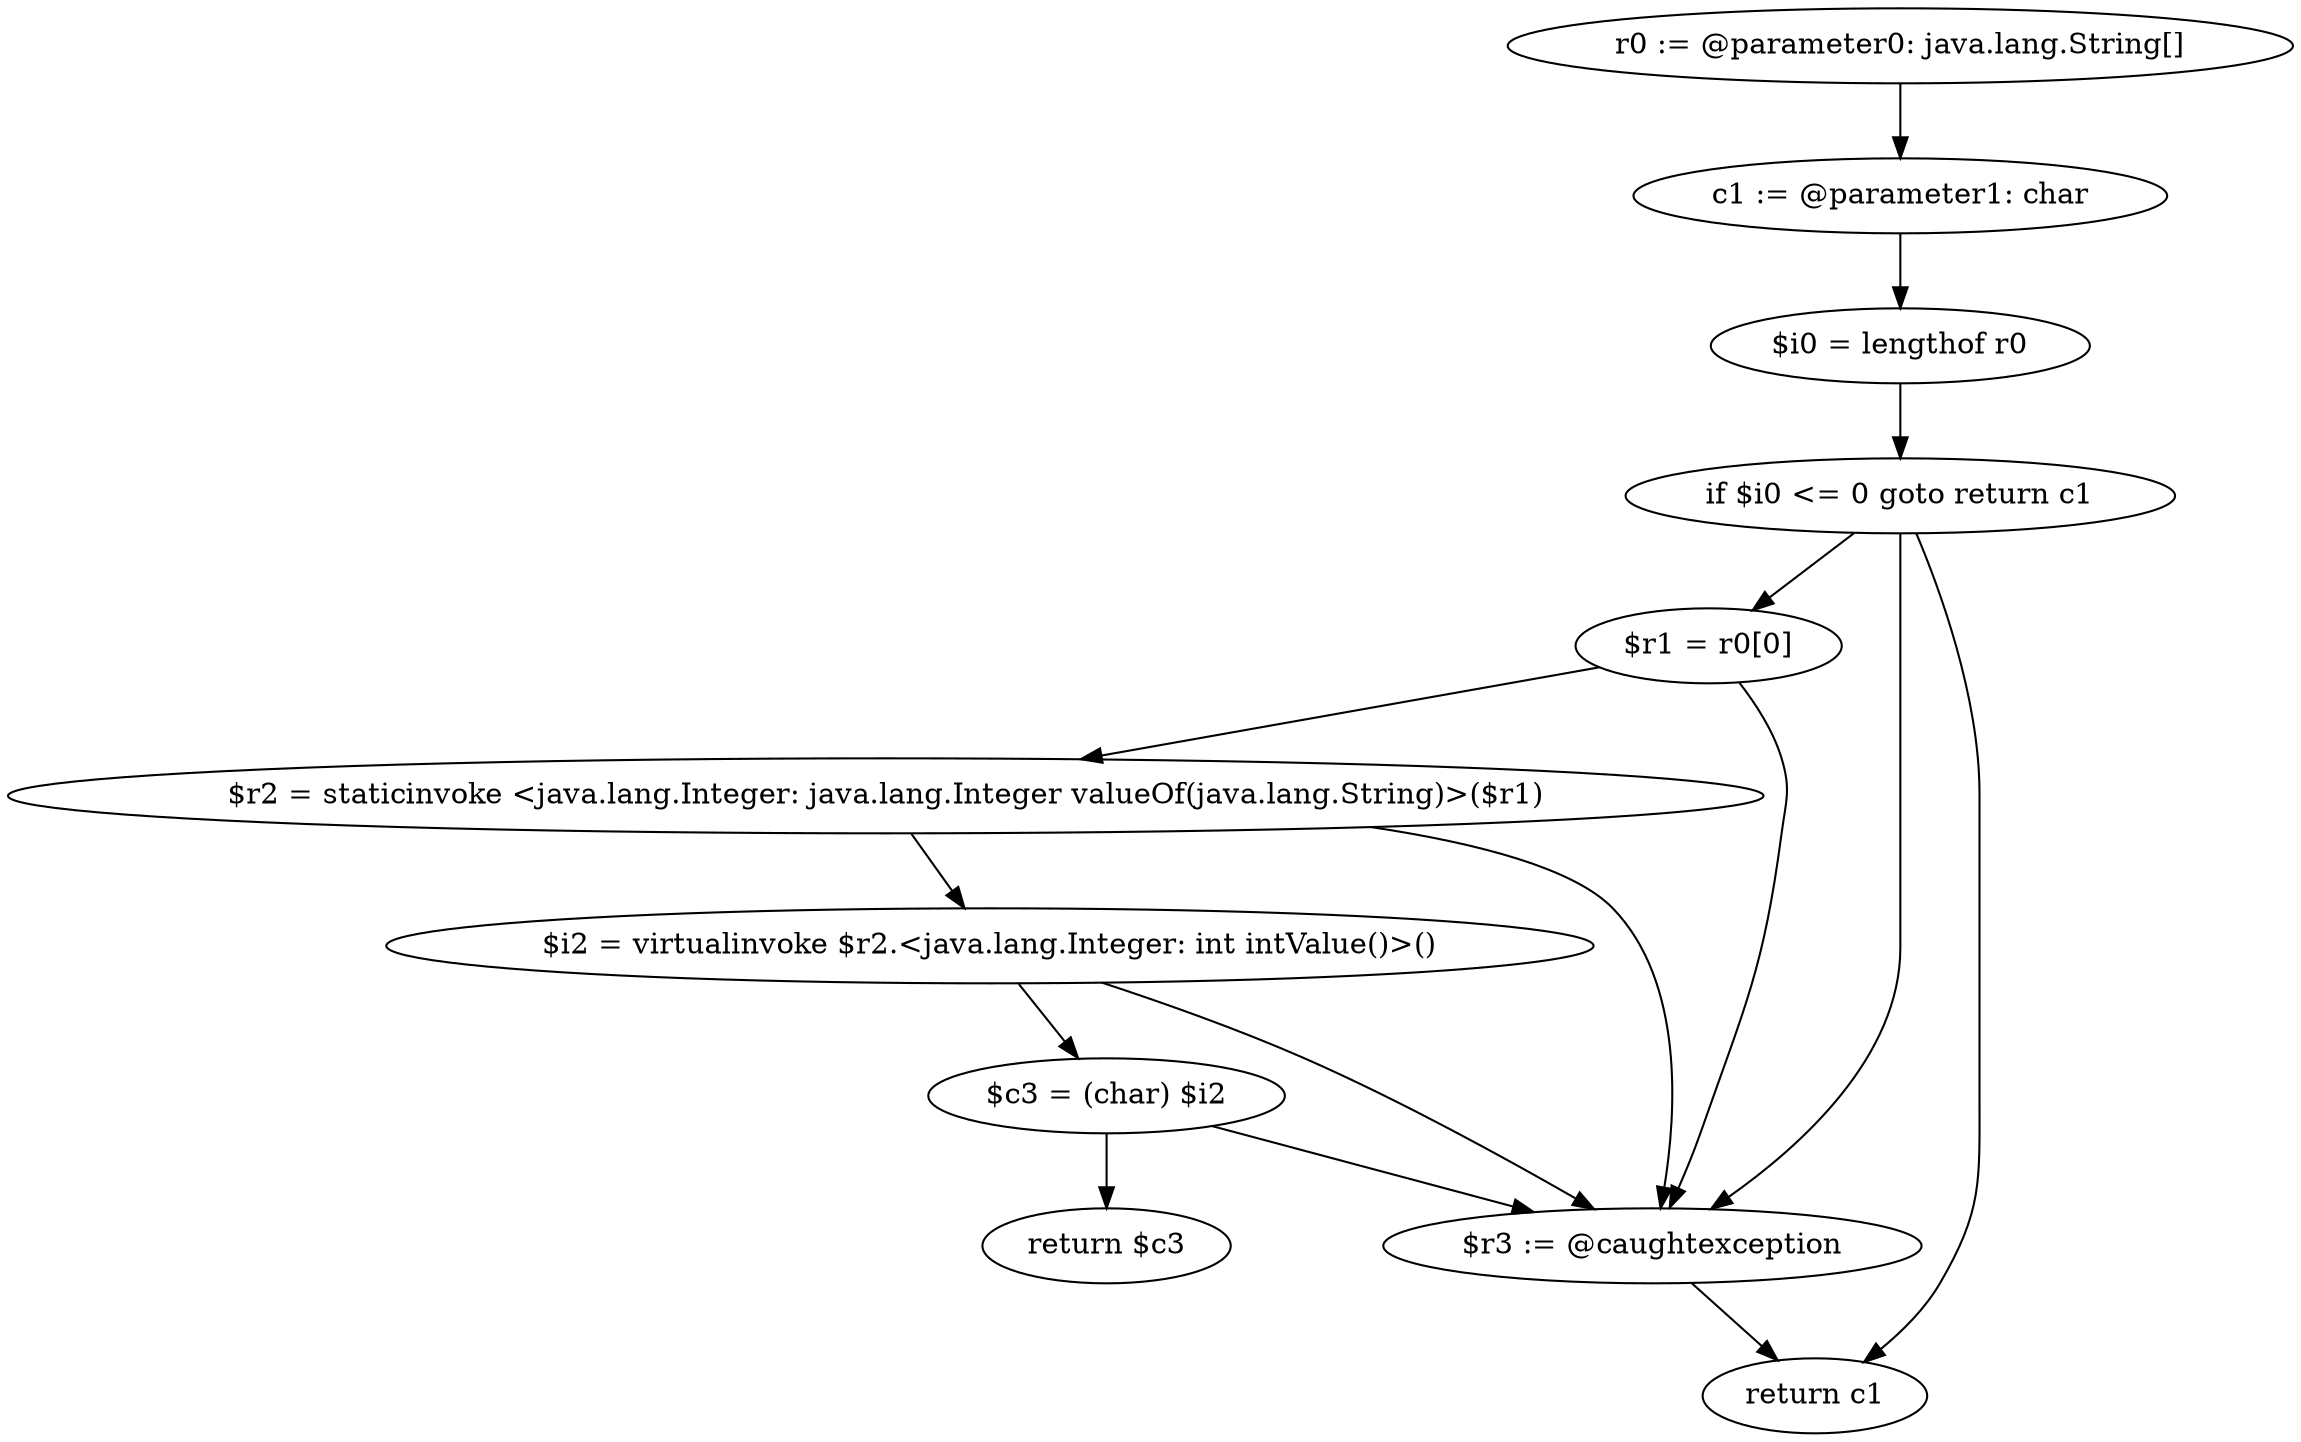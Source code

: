 digraph "unitGraph" {
    "r0 := @parameter0: java.lang.String[]"
    "c1 := @parameter1: char"
    "$i0 = lengthof r0"
    "if $i0 <= 0 goto return c1"
    "$r1 = r0[0]"
    "$r2 = staticinvoke <java.lang.Integer: java.lang.Integer valueOf(java.lang.String)>($r1)"
    "$i2 = virtualinvoke $r2.<java.lang.Integer: int intValue()>()"
    "$c3 = (char) $i2"
    "return $c3"
    "$r3 := @caughtexception"
    "return c1"
    "r0 := @parameter0: java.lang.String[]"->"c1 := @parameter1: char";
    "c1 := @parameter1: char"->"$i0 = lengthof r0";
    "$i0 = lengthof r0"->"if $i0 <= 0 goto return c1";
    "if $i0 <= 0 goto return c1"->"$r1 = r0[0]";
    "if $i0 <= 0 goto return c1"->"return c1";
    "if $i0 <= 0 goto return c1"->"$r3 := @caughtexception";
    "$r1 = r0[0]"->"$r2 = staticinvoke <java.lang.Integer: java.lang.Integer valueOf(java.lang.String)>($r1)";
    "$r1 = r0[0]"->"$r3 := @caughtexception";
    "$r2 = staticinvoke <java.lang.Integer: java.lang.Integer valueOf(java.lang.String)>($r1)"->"$i2 = virtualinvoke $r2.<java.lang.Integer: int intValue()>()";
    "$r2 = staticinvoke <java.lang.Integer: java.lang.Integer valueOf(java.lang.String)>($r1)"->"$r3 := @caughtexception";
    "$i2 = virtualinvoke $r2.<java.lang.Integer: int intValue()>()"->"$c3 = (char) $i2";
    "$i2 = virtualinvoke $r2.<java.lang.Integer: int intValue()>()"->"$r3 := @caughtexception";
    "$c3 = (char) $i2"->"return $c3";
    "$c3 = (char) $i2"->"$r3 := @caughtexception";
    "$r3 := @caughtexception"->"return c1";
}
